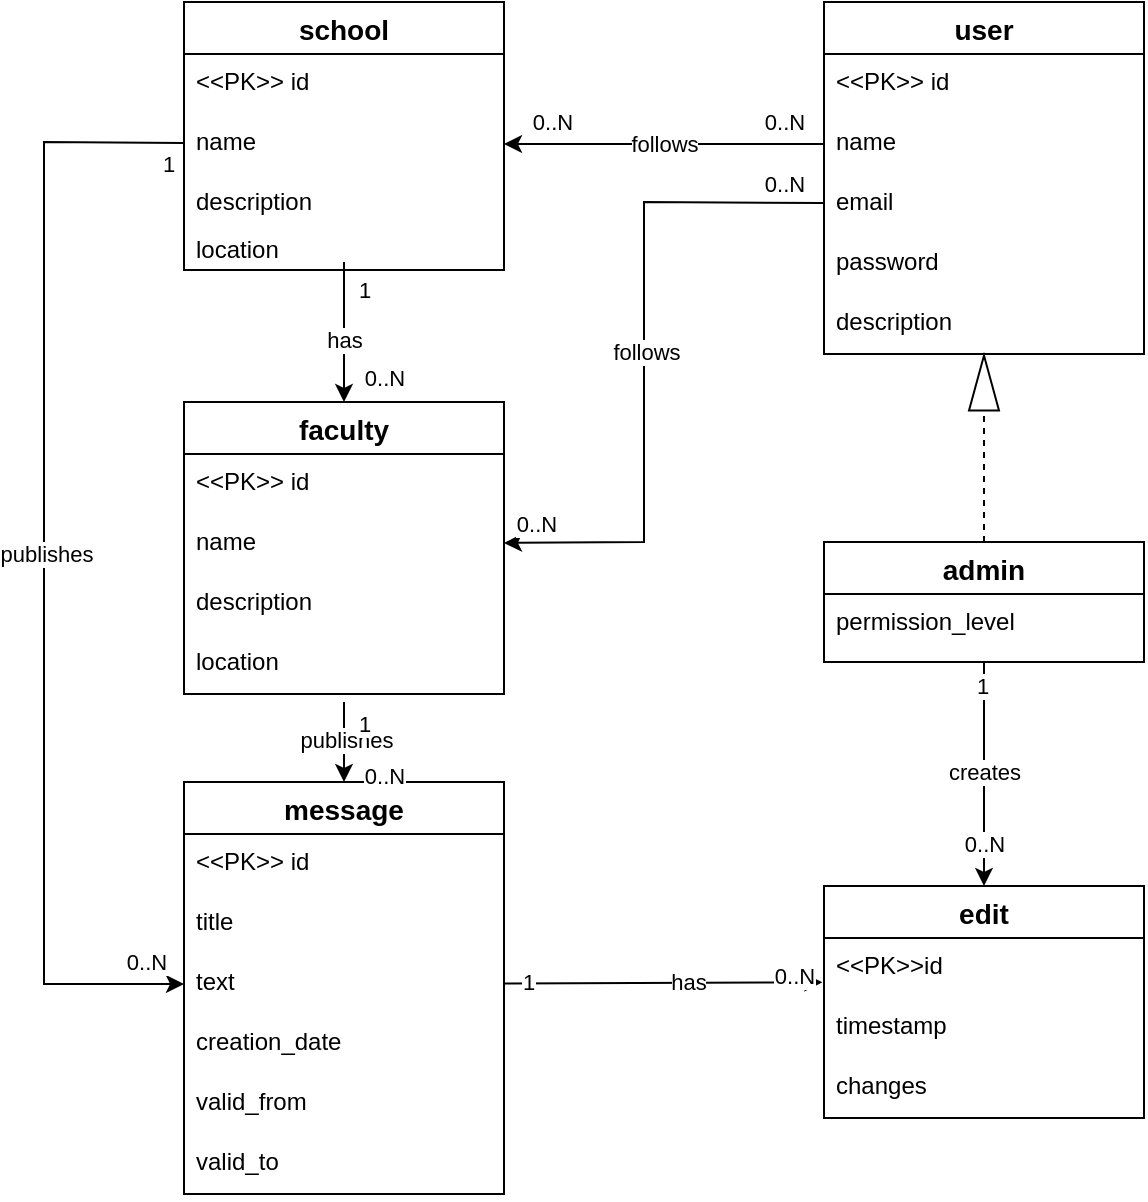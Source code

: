 <mxfile>
    <diagram name="Stránka-1" id="OBSkVTaFpxMP4thxVZIr">
        <mxGraphModel dx="1162" dy="496" grid="1" gridSize="10" guides="1" tooltips="1" connect="1" arrows="1" fold="1" page="1" pageScale="1" pageWidth="827" pageHeight="1169" math="0" shadow="0">
            <root>
                <mxCell id="0"/>
                <mxCell id="1" parent="0"/>
                <mxCell id="QXdiwTIiw0THXPtepUtQ-14" value="school" style="swimlane;fontStyle=1;childLayout=stackLayout;horizontal=1;startSize=26;horizontalStack=0;resizeParent=1;resizeParentMax=0;resizeLast=0;collapsible=1;marginBottom=0;align=center;fontSize=14;" parent="1" vertex="1">
                    <mxGeometry x="230" y="70" width="160" height="134" as="geometry"/>
                </mxCell>
                <mxCell id="QXdiwTIiw0THXPtepUtQ-15" value="&lt;&lt;PK&gt;&gt; id" style="text;strokeColor=none;fillColor=none;spacingLeft=4;spacingRight=4;overflow=hidden;rotatable=0;points=[[0,0.5],[1,0.5]];portConstraint=eastwest;fontSize=12;" parent="QXdiwTIiw0THXPtepUtQ-14" vertex="1">
                    <mxGeometry y="26" width="160" height="30" as="geometry"/>
                </mxCell>
                <mxCell id="QXdiwTIiw0THXPtepUtQ-16" value="name" style="text;strokeColor=none;fillColor=none;spacingLeft=4;spacingRight=4;overflow=hidden;rotatable=0;points=[[0,0.5],[1,0.5]];portConstraint=eastwest;fontSize=12;" parent="QXdiwTIiw0THXPtepUtQ-14" vertex="1">
                    <mxGeometry y="56" width="160" height="30" as="geometry"/>
                </mxCell>
                <mxCell id="QXdiwTIiw0THXPtepUtQ-37" value="description" style="text;strokeColor=none;fillColor=none;spacingLeft=4;spacingRight=4;overflow=hidden;rotatable=0;points=[[0,0.5],[1,0.5]];portConstraint=eastwest;fontSize=12;" parent="QXdiwTIiw0THXPtepUtQ-14" vertex="1">
                    <mxGeometry y="86" width="160" height="24" as="geometry"/>
                </mxCell>
                <mxCell id="3" value="location" style="text;strokeColor=none;fillColor=none;spacingLeft=4;spacingRight=4;overflow=hidden;rotatable=0;points=[[0,0.5],[1,0.5]];portConstraint=eastwest;fontSize=12;" vertex="1" parent="QXdiwTIiw0THXPtepUtQ-14">
                    <mxGeometry y="110" width="160" height="24" as="geometry"/>
                </mxCell>
                <mxCell id="QXdiwTIiw0THXPtepUtQ-18" value="faculty" style="swimlane;fontStyle=1;childLayout=stackLayout;horizontal=1;startSize=26;horizontalStack=0;resizeParent=1;resizeParentMax=0;resizeLast=0;collapsible=1;marginBottom=0;align=center;fontSize=14;" parent="1" vertex="1">
                    <mxGeometry x="230" y="270" width="160" height="146" as="geometry"/>
                </mxCell>
                <mxCell id="QXdiwTIiw0THXPtepUtQ-19" value="&lt;&lt;PK&gt;&gt; id" style="text;strokeColor=none;fillColor=none;spacingLeft=4;spacingRight=4;overflow=hidden;rotatable=0;points=[[0,0.5],[1,0.5]];portConstraint=eastwest;fontSize=12;" parent="QXdiwTIiw0THXPtepUtQ-18" vertex="1">
                    <mxGeometry y="26" width="160" height="30" as="geometry"/>
                </mxCell>
                <mxCell id="QXdiwTIiw0THXPtepUtQ-20" value="name" style="text;strokeColor=none;fillColor=none;spacingLeft=4;spacingRight=4;overflow=hidden;rotatable=0;points=[[0,0.5],[1,0.5]];portConstraint=eastwest;fontSize=12;" parent="QXdiwTIiw0THXPtepUtQ-18" vertex="1">
                    <mxGeometry y="56" width="160" height="30" as="geometry"/>
                </mxCell>
                <mxCell id="QXdiwTIiw0THXPtepUtQ-38" value="description" style="text;strokeColor=none;fillColor=none;spacingLeft=4;spacingRight=4;overflow=hidden;rotatable=0;points=[[0,0.5],[1,0.5]];portConstraint=eastwest;fontSize=12;" parent="QXdiwTIiw0THXPtepUtQ-18" vertex="1">
                    <mxGeometry y="86" width="160" height="30" as="geometry"/>
                </mxCell>
                <mxCell id="4" value="location" style="text;strokeColor=none;fillColor=none;spacingLeft=4;spacingRight=4;overflow=hidden;rotatable=0;points=[[0,0.5],[1,0.5]];portConstraint=eastwest;fontSize=12;" vertex="1" parent="QXdiwTIiw0THXPtepUtQ-18">
                    <mxGeometry y="116" width="160" height="30" as="geometry"/>
                </mxCell>
                <mxCell id="QXdiwTIiw0THXPtepUtQ-24" value="message" style="swimlane;fontStyle=1;childLayout=stackLayout;horizontal=1;startSize=26;horizontalStack=0;resizeParent=1;resizeParentMax=0;resizeLast=0;collapsible=1;marginBottom=0;align=center;fontSize=14;" parent="1" vertex="1">
                    <mxGeometry x="230" y="460" width="160" height="206" as="geometry"/>
                </mxCell>
                <mxCell id="QXdiwTIiw0THXPtepUtQ-25" value="&lt;&lt;PK&gt;&gt; id" style="text;strokeColor=none;fillColor=none;spacingLeft=4;spacingRight=4;overflow=hidden;rotatable=0;points=[[0,0.5],[1,0.5]];portConstraint=eastwest;fontSize=12;" parent="QXdiwTIiw0THXPtepUtQ-24" vertex="1">
                    <mxGeometry y="26" width="160" height="30" as="geometry"/>
                </mxCell>
                <mxCell id="QXdiwTIiw0THXPtepUtQ-26" value="title" style="text;strokeColor=none;fillColor=none;spacingLeft=4;spacingRight=4;overflow=hidden;rotatable=0;points=[[0,0.5],[1,0.5]];portConstraint=eastwest;fontSize=12;" parent="QXdiwTIiw0THXPtepUtQ-24" vertex="1">
                    <mxGeometry y="56" width="160" height="30" as="geometry"/>
                </mxCell>
                <mxCell id="QXdiwTIiw0THXPtepUtQ-27" value="text" style="text;strokeColor=none;fillColor=none;spacingLeft=4;spacingRight=4;overflow=hidden;rotatable=0;points=[[0,0.5],[1,0.5]];portConstraint=eastwest;fontSize=12;" parent="QXdiwTIiw0THXPtepUtQ-24" vertex="1">
                    <mxGeometry y="86" width="160" height="30" as="geometry"/>
                </mxCell>
                <mxCell id="QXdiwTIiw0THXPtepUtQ-35" value="creation_date" style="text;strokeColor=none;fillColor=none;spacingLeft=4;spacingRight=4;overflow=hidden;rotatable=0;points=[[0,0.5],[1,0.5]];portConstraint=eastwest;fontSize=12;" parent="QXdiwTIiw0THXPtepUtQ-24" vertex="1">
                    <mxGeometry y="116" width="160" height="30" as="geometry"/>
                </mxCell>
                <mxCell id="QXdiwTIiw0THXPtepUtQ-34" value="valid_from" style="text;strokeColor=none;fillColor=none;spacingLeft=4;spacingRight=4;overflow=hidden;rotatable=0;points=[[0,0.5],[1,0.5]];portConstraint=eastwest;fontSize=12;" parent="QXdiwTIiw0THXPtepUtQ-24" vertex="1">
                    <mxGeometry y="146" width="160" height="30" as="geometry"/>
                </mxCell>
                <mxCell id="QXdiwTIiw0THXPtepUtQ-36" value="valid_to" style="text;strokeColor=none;fillColor=none;spacingLeft=4;spacingRight=4;overflow=hidden;rotatable=0;points=[[0,0.5],[1,0.5]];portConstraint=eastwest;fontSize=12;" parent="QXdiwTIiw0THXPtepUtQ-24" vertex="1">
                    <mxGeometry y="176" width="160" height="30" as="geometry"/>
                </mxCell>
                <mxCell id="QXdiwTIiw0THXPtepUtQ-39" value="user" style="swimlane;fontStyle=1;childLayout=stackLayout;horizontal=1;startSize=26;horizontalStack=0;resizeParent=1;resizeParentMax=0;resizeLast=0;collapsible=1;marginBottom=0;align=center;fontSize=14;" parent="1" vertex="1">
                    <mxGeometry x="550" y="70" width="160" height="176" as="geometry"/>
                </mxCell>
                <mxCell id="QXdiwTIiw0THXPtepUtQ-40" value="&lt;&lt;PK&gt;&gt; id" style="text;strokeColor=none;fillColor=none;spacingLeft=4;spacingRight=4;overflow=hidden;rotatable=0;points=[[0,0.5],[1,0.5]];portConstraint=eastwest;fontSize=12;" parent="QXdiwTIiw0THXPtepUtQ-39" vertex="1">
                    <mxGeometry y="26" width="160" height="30" as="geometry"/>
                </mxCell>
                <mxCell id="QXdiwTIiw0THXPtepUtQ-41" value="name" style="text;strokeColor=none;fillColor=none;spacingLeft=4;spacingRight=4;overflow=hidden;rotatable=0;points=[[0,0.5],[1,0.5]];portConstraint=eastwest;fontSize=12;" parent="QXdiwTIiw0THXPtepUtQ-39" vertex="1">
                    <mxGeometry y="56" width="160" height="30" as="geometry"/>
                </mxCell>
                <mxCell id="QXdiwTIiw0THXPtepUtQ-42" value="email" style="text;strokeColor=none;fillColor=none;spacingLeft=4;spacingRight=4;overflow=hidden;rotatable=0;points=[[0,0.5],[1,0.5]];portConstraint=eastwest;fontSize=12;" parent="QXdiwTIiw0THXPtepUtQ-39" vertex="1">
                    <mxGeometry y="86" width="160" height="30" as="geometry"/>
                </mxCell>
                <mxCell id="QXdiwTIiw0THXPtepUtQ-43" value="password" style="text;strokeColor=none;fillColor=none;spacingLeft=4;spacingRight=4;overflow=hidden;rotatable=0;points=[[0,0.5],[1,0.5]];portConstraint=eastwest;fontSize=12;" parent="QXdiwTIiw0THXPtepUtQ-39" vertex="1">
                    <mxGeometry y="116" width="160" height="30" as="geometry"/>
                </mxCell>
                <mxCell id="QXdiwTIiw0THXPtepUtQ-44" value="description" style="text;strokeColor=none;fillColor=none;spacingLeft=4;spacingRight=4;overflow=hidden;rotatable=0;points=[[0,0.5],[1,0.5]];portConstraint=eastwest;fontSize=12;" parent="QXdiwTIiw0THXPtepUtQ-39" vertex="1">
                    <mxGeometry y="146" width="160" height="30" as="geometry"/>
                </mxCell>
                <mxCell id="17" style="edgeStyle=none;html=1;entryX=0.5;entryY=0;entryDx=0;entryDy=0;exitX=0.5;exitY=1;exitDx=0;exitDy=0;" edge="1" parent="1" source="QXdiwTIiw0THXPtepUtQ-46" target="5">
                    <mxGeometry relative="1" as="geometry">
                        <Array as="points">
                            <mxPoint x="630" y="470"/>
                        </Array>
                        <mxPoint x="630" y="440" as="sourcePoint"/>
                    </mxGeometry>
                </mxCell>
                <mxCell id="18" value="creates" style="edgeLabel;html=1;align=center;verticalAlign=middle;resizable=0;points=[];" vertex="1" connectable="0" parent="17">
                    <mxGeometry x="0.206" y="-2" relative="1" as="geometry">
                        <mxPoint x="2" y="-13" as="offset"/>
                    </mxGeometry>
                </mxCell>
                <mxCell id="19" value="1" style="edgeLabel;html=1;align=center;verticalAlign=middle;resizable=0;points=[];" vertex="1" connectable="0" parent="17">
                    <mxGeometry x="-0.783" y="-1" relative="1" as="geometry">
                        <mxPoint as="offset"/>
                    </mxGeometry>
                </mxCell>
                <mxCell id="20" value="0..N" style="edgeLabel;html=1;align=center;verticalAlign=middle;resizable=0;points=[];" vertex="1" connectable="0" parent="17">
                    <mxGeometry x="0.616" relative="1" as="geometry">
                        <mxPoint as="offset"/>
                    </mxGeometry>
                </mxCell>
                <mxCell id="QXdiwTIiw0THXPtepUtQ-46" value="admin" style="swimlane;fontStyle=1;childLayout=stackLayout;horizontal=1;startSize=26;horizontalStack=0;resizeParent=1;resizeParentMax=0;resizeLast=0;collapsible=1;marginBottom=0;align=center;fontSize=14;" parent="1" vertex="1">
                    <mxGeometry x="550" y="340" width="160" height="60" as="geometry"/>
                </mxCell>
                <mxCell id="QXdiwTIiw0THXPtepUtQ-48" value="permission_level" style="text;strokeColor=none;fillColor=none;spacingLeft=4;spacingRight=4;overflow=hidden;rotatable=0;points=[[0,0.5],[1,0.5]];portConstraint=eastwest;fontSize=12;" parent="QXdiwTIiw0THXPtepUtQ-46" vertex="1">
                    <mxGeometry y="26" width="160" height="34" as="geometry"/>
                </mxCell>
                <mxCell id="QXdiwTIiw0THXPtepUtQ-50" value="" style="endArrow=classic;html=1;rounded=0;" parent="1" target="QXdiwTIiw0THXPtepUtQ-18" edge="1">
                    <mxGeometry width="50" height="50" relative="1" as="geometry">
                        <mxPoint x="310" y="200" as="sourcePoint"/>
                        <mxPoint x="270" y="340" as="targetPoint"/>
                    </mxGeometry>
                </mxCell>
                <mxCell id="QXdiwTIiw0THXPtepUtQ-52" value="has" style="edgeLabel;html=1;align=center;verticalAlign=middle;resizable=0;points=[];" parent="QXdiwTIiw0THXPtepUtQ-50" vertex="1" connectable="0">
                    <mxGeometry x="-0.162" y="1" relative="1" as="geometry">
                        <mxPoint x="-1" y="9" as="offset"/>
                    </mxGeometry>
                </mxCell>
                <mxCell id="QXdiwTIiw0THXPtepUtQ-54" value="1" style="edgeLabel;html=1;align=center;verticalAlign=middle;resizable=0;points=[];" parent="QXdiwTIiw0THXPtepUtQ-50" vertex="1" connectable="0">
                    <mxGeometry x="-0.898" relative="1" as="geometry">
                        <mxPoint x="10" y="10" as="offset"/>
                    </mxGeometry>
                </mxCell>
                <mxCell id="QXdiwTIiw0THXPtepUtQ-55" value="0..N" style="edgeLabel;html=1;align=center;verticalAlign=middle;resizable=0;points=[];" parent="QXdiwTIiw0THXPtepUtQ-50" vertex="1" connectable="0">
                    <mxGeometry x="0.643" relative="1" as="geometry">
                        <mxPoint x="20" as="offset"/>
                    </mxGeometry>
                </mxCell>
                <mxCell id="QXdiwTIiw0THXPtepUtQ-51" value="" style="endArrow=classic;html=1;rounded=0;" parent="1" target="QXdiwTIiw0THXPtepUtQ-24" edge="1">
                    <mxGeometry width="50" height="50" relative="1" as="geometry">
                        <mxPoint x="310" y="420" as="sourcePoint"/>
                        <mxPoint x="340" y="410" as="targetPoint"/>
                    </mxGeometry>
                </mxCell>
                <mxCell id="QXdiwTIiw0THXPtepUtQ-53" value="publishes" style="edgeLabel;html=1;align=center;verticalAlign=middle;resizable=0;points=[];" parent="QXdiwTIiw0THXPtepUtQ-51" vertex="1" connectable="0">
                    <mxGeometry x="-0.072" y="1" relative="1" as="geometry">
                        <mxPoint as="offset"/>
                    </mxGeometry>
                </mxCell>
                <mxCell id="QXdiwTIiw0THXPtepUtQ-56" value="1" style="edgeLabel;html=1;align=center;verticalAlign=middle;resizable=0;points=[];" parent="QXdiwTIiw0THXPtepUtQ-51" vertex="1" connectable="0">
                    <mxGeometry x="-0.815" y="-1" relative="1" as="geometry">
                        <mxPoint x="11" y="7" as="offset"/>
                    </mxGeometry>
                </mxCell>
                <mxCell id="QXdiwTIiw0THXPtepUtQ-57" value="0..N" style="edgeLabel;html=1;align=center;verticalAlign=middle;resizable=0;points=[];" parent="QXdiwTIiw0THXPtepUtQ-51" vertex="1" connectable="0">
                    <mxGeometry x="0.562" y="1" relative="1" as="geometry">
                        <mxPoint x="19" y="6" as="offset"/>
                    </mxGeometry>
                </mxCell>
                <mxCell id="QXdiwTIiw0THXPtepUtQ-58" value="" style="endArrow=classic;html=1;rounded=0;" parent="1" source="QXdiwTIiw0THXPtepUtQ-16" target="QXdiwTIiw0THXPtepUtQ-27" edge="1">
                    <mxGeometry width="50" height="50" relative="1" as="geometry">
                        <mxPoint x="460" y="340" as="sourcePoint"/>
                        <mxPoint x="190" y="450" as="targetPoint"/>
                        <Array as="points">
                            <mxPoint x="160" y="140"/>
                            <mxPoint x="160" y="561"/>
                        </Array>
                    </mxGeometry>
                </mxCell>
                <mxCell id="QXdiwTIiw0THXPtepUtQ-59" value="publishes" style="edgeLabel;html=1;align=center;verticalAlign=middle;resizable=0;points=[];" parent="QXdiwTIiw0THXPtepUtQ-58" vertex="1" connectable="0">
                    <mxGeometry x="0.04" y="1" relative="1" as="geometry">
                        <mxPoint y="-16" as="offset"/>
                    </mxGeometry>
                </mxCell>
                <mxCell id="QXdiwTIiw0THXPtepUtQ-60" value="0..N" style="edgeLabel;html=1;align=center;verticalAlign=middle;resizable=0;points=[];" parent="QXdiwTIiw0THXPtepUtQ-58" vertex="1" connectable="0">
                    <mxGeometry x="0.933" relative="1" as="geometry">
                        <mxPoint y="-11" as="offset"/>
                    </mxGeometry>
                </mxCell>
                <mxCell id="QXdiwTIiw0THXPtepUtQ-61" value="1" style="edgeLabel;html=1;align=center;verticalAlign=middle;resizable=0;points=[];" parent="QXdiwTIiw0THXPtepUtQ-58" vertex="1" connectable="0">
                    <mxGeometry x="-0.969" y="-1" relative="1" as="geometry">
                        <mxPoint y="11" as="offset"/>
                    </mxGeometry>
                </mxCell>
                <mxCell id="QXdiwTIiw0THXPtepUtQ-71" value="" style="endArrow=classic;html=1;rounded=0;" parent="1" source="QXdiwTIiw0THXPtepUtQ-41" target="QXdiwTIiw0THXPtepUtQ-16" edge="1">
                    <mxGeometry width="50" height="50" relative="1" as="geometry">
                        <mxPoint x="420" y="260" as="sourcePoint"/>
                        <mxPoint x="470" y="210" as="targetPoint"/>
                    </mxGeometry>
                </mxCell>
                <mxCell id="QXdiwTIiw0THXPtepUtQ-73" value="follows" style="edgeLabel;html=1;align=center;verticalAlign=middle;resizable=0;points=[];" parent="QXdiwTIiw0THXPtepUtQ-71" vertex="1" connectable="0">
                    <mxGeometry x="0.103" y="1" relative="1" as="geometry">
                        <mxPoint x="8" y="-1" as="offset"/>
                    </mxGeometry>
                </mxCell>
                <mxCell id="QXdiwTIiw0THXPtepUtQ-74" value="0..N" style="edgeLabel;html=1;align=center;verticalAlign=middle;resizable=0;points=[];" parent="QXdiwTIiw0THXPtepUtQ-71" vertex="1" connectable="0">
                    <mxGeometry x="0.704" y="-2" relative="1" as="geometry">
                        <mxPoint y="-9" as="offset"/>
                    </mxGeometry>
                </mxCell>
                <mxCell id="QXdiwTIiw0THXPtepUtQ-75" value="0..N" style="edgeLabel;html=1;align=center;verticalAlign=middle;resizable=0;points=[];" parent="QXdiwTIiw0THXPtepUtQ-71" vertex="1" connectable="0">
                    <mxGeometry x="-0.689" y="-1" relative="1" as="geometry">
                        <mxPoint x="5" y="-10" as="offset"/>
                    </mxGeometry>
                </mxCell>
                <mxCell id="QXdiwTIiw0THXPtepUtQ-72" value="" style="endArrow=classic;html=1;rounded=0;" parent="1" source="QXdiwTIiw0THXPtepUtQ-42" target="QXdiwTIiw0THXPtepUtQ-20" edge="1">
                    <mxGeometry width="50" height="50" relative="1" as="geometry">
                        <mxPoint x="420" y="260" as="sourcePoint"/>
                        <mxPoint x="470" y="210" as="targetPoint"/>
                        <Array as="points">
                            <mxPoint x="460" y="170"/>
                            <mxPoint x="460" y="340"/>
                        </Array>
                    </mxGeometry>
                </mxCell>
                <mxCell id="QXdiwTIiw0THXPtepUtQ-76" value="0..N" style="edgeLabel;html=1;align=center;verticalAlign=middle;resizable=0;points=[];" parent="QXdiwTIiw0THXPtepUtQ-72" vertex="1" connectable="0">
                    <mxGeometry x="-0.898" y="1" relative="1" as="geometry">
                        <mxPoint x="-3" y="-11" as="offset"/>
                    </mxGeometry>
                </mxCell>
                <mxCell id="QXdiwTIiw0THXPtepUtQ-77" value="follows" style="edgeLabel;html=1;align=center;verticalAlign=middle;resizable=0;points=[];" parent="QXdiwTIiw0THXPtepUtQ-72" vertex="1" connectable="0">
                    <mxGeometry x="-0.001" y="1" relative="1" as="geometry">
                        <mxPoint as="offset"/>
                    </mxGeometry>
                </mxCell>
                <mxCell id="QXdiwTIiw0THXPtepUtQ-78" value="0..N" style="edgeLabel;html=1;align=center;verticalAlign=middle;resizable=0;points=[];" parent="QXdiwTIiw0THXPtepUtQ-72" vertex="1" connectable="0">
                    <mxGeometry x="0.903" y="1" relative="1" as="geometry">
                        <mxPoint y="-11" as="offset"/>
                    </mxGeometry>
                </mxCell>
                <mxCell id="QXdiwTIiw0THXPtepUtQ-79" value="" style="endArrow=none;dashed=1;html=1;dashPattern=1 3;strokeWidth=2;rounded=0;startArrow=none;" parent="1" source="QXdiwTIiw0THXPtepUtQ-80" target="QXdiwTIiw0THXPtepUtQ-44" edge="1">
                    <mxGeometry width="50" height="50" relative="1" as="geometry">
                        <mxPoint x="560" y="360" as="sourcePoint"/>
                        <mxPoint x="610" y="310" as="targetPoint"/>
                    </mxGeometry>
                </mxCell>
                <mxCell id="QXdiwTIiw0THXPtepUtQ-82" value="" style="endArrow=none;dashed=1;html=1;rounded=0;strokeWidth=1;exitX=0.5;exitY=0;exitDx=0;exitDy=0;" parent="1" source="QXdiwTIiw0THXPtepUtQ-46" target="QXdiwTIiw0THXPtepUtQ-44" edge="1">
                    <mxGeometry width="50" height="50" relative="1" as="geometry">
                        <mxPoint x="580" y="250" as="sourcePoint"/>
                        <mxPoint x="630" y="200" as="targetPoint"/>
                    </mxGeometry>
                </mxCell>
                <mxCell id="QXdiwTIiw0THXPtepUtQ-80" value="" style="triangle;whiteSpace=wrap;html=1;rotation=-90;" parent="1" vertex="1">
                    <mxGeometry x="616.25" y="253" width="27.5" height="15" as="geometry"/>
                </mxCell>
                <mxCell id="5" value="edit" style="swimlane;fontStyle=1;childLayout=stackLayout;horizontal=1;startSize=26;horizontalStack=0;resizeParent=1;resizeParentMax=0;resizeLast=0;collapsible=1;marginBottom=0;align=center;fontSize=14;" vertex="1" parent="1">
                    <mxGeometry x="550" y="512" width="160" height="116" as="geometry"/>
                </mxCell>
                <mxCell id="7" value="&lt;&lt;PK&gt;&gt;id" style="text;strokeColor=none;fillColor=none;spacingLeft=4;spacingRight=4;overflow=hidden;rotatable=0;points=[[0,0.5],[1,0.5]];portConstraint=eastwest;fontSize=12;" vertex="1" parent="5">
                    <mxGeometry y="26" width="160" height="30" as="geometry"/>
                </mxCell>
                <mxCell id="11" value="timestamp" style="text;strokeColor=none;fillColor=none;spacingLeft=4;spacingRight=4;overflow=hidden;rotatable=0;points=[[0,0.5],[1,0.5]];portConstraint=eastwest;fontSize=12;" vertex="1" parent="5">
                    <mxGeometry y="56" width="160" height="30" as="geometry"/>
                </mxCell>
                <mxCell id="21" value="changes" style="text;strokeColor=none;fillColor=none;spacingLeft=4;spacingRight=4;overflow=hidden;rotatable=0;points=[[0,0.5],[1,0.5]];portConstraint=eastwest;fontSize=12;" vertex="1" parent="5">
                    <mxGeometry y="86" width="160" height="30" as="geometry"/>
                </mxCell>
                <mxCell id="12" style="edgeStyle=none;html=1;entryX=-0.005;entryY=0.739;entryDx=0;entryDy=0;entryPerimeter=0;" edge="1" parent="1" source="QXdiwTIiw0THXPtepUtQ-27" target="7">
                    <mxGeometry relative="1" as="geometry"/>
                </mxCell>
                <mxCell id="13" value="has" style="edgeLabel;html=1;align=center;verticalAlign=middle;resizable=0;points=[];" vertex="1" connectable="0" parent="12">
                    <mxGeometry x="0.158" y="1" relative="1" as="geometry">
                        <mxPoint as="offset"/>
                    </mxGeometry>
                </mxCell>
                <mxCell id="15" value="0..N" style="edgeLabel;html=1;align=center;verticalAlign=middle;resizable=0;points=[];" vertex="1" connectable="0" parent="12">
                    <mxGeometry x="0.824" y="3" relative="1" as="geometry">
                        <mxPoint as="offset"/>
                    </mxGeometry>
                </mxCell>
                <mxCell id="16" value="1" style="edgeLabel;html=1;align=center;verticalAlign=middle;resizable=0;points=[];" vertex="1" connectable="0" parent="12">
                    <mxGeometry x="-0.847" y="1" relative="1" as="geometry">
                        <mxPoint as="offset"/>
                    </mxGeometry>
                </mxCell>
            </root>
        </mxGraphModel>
    </diagram>
</mxfile>
